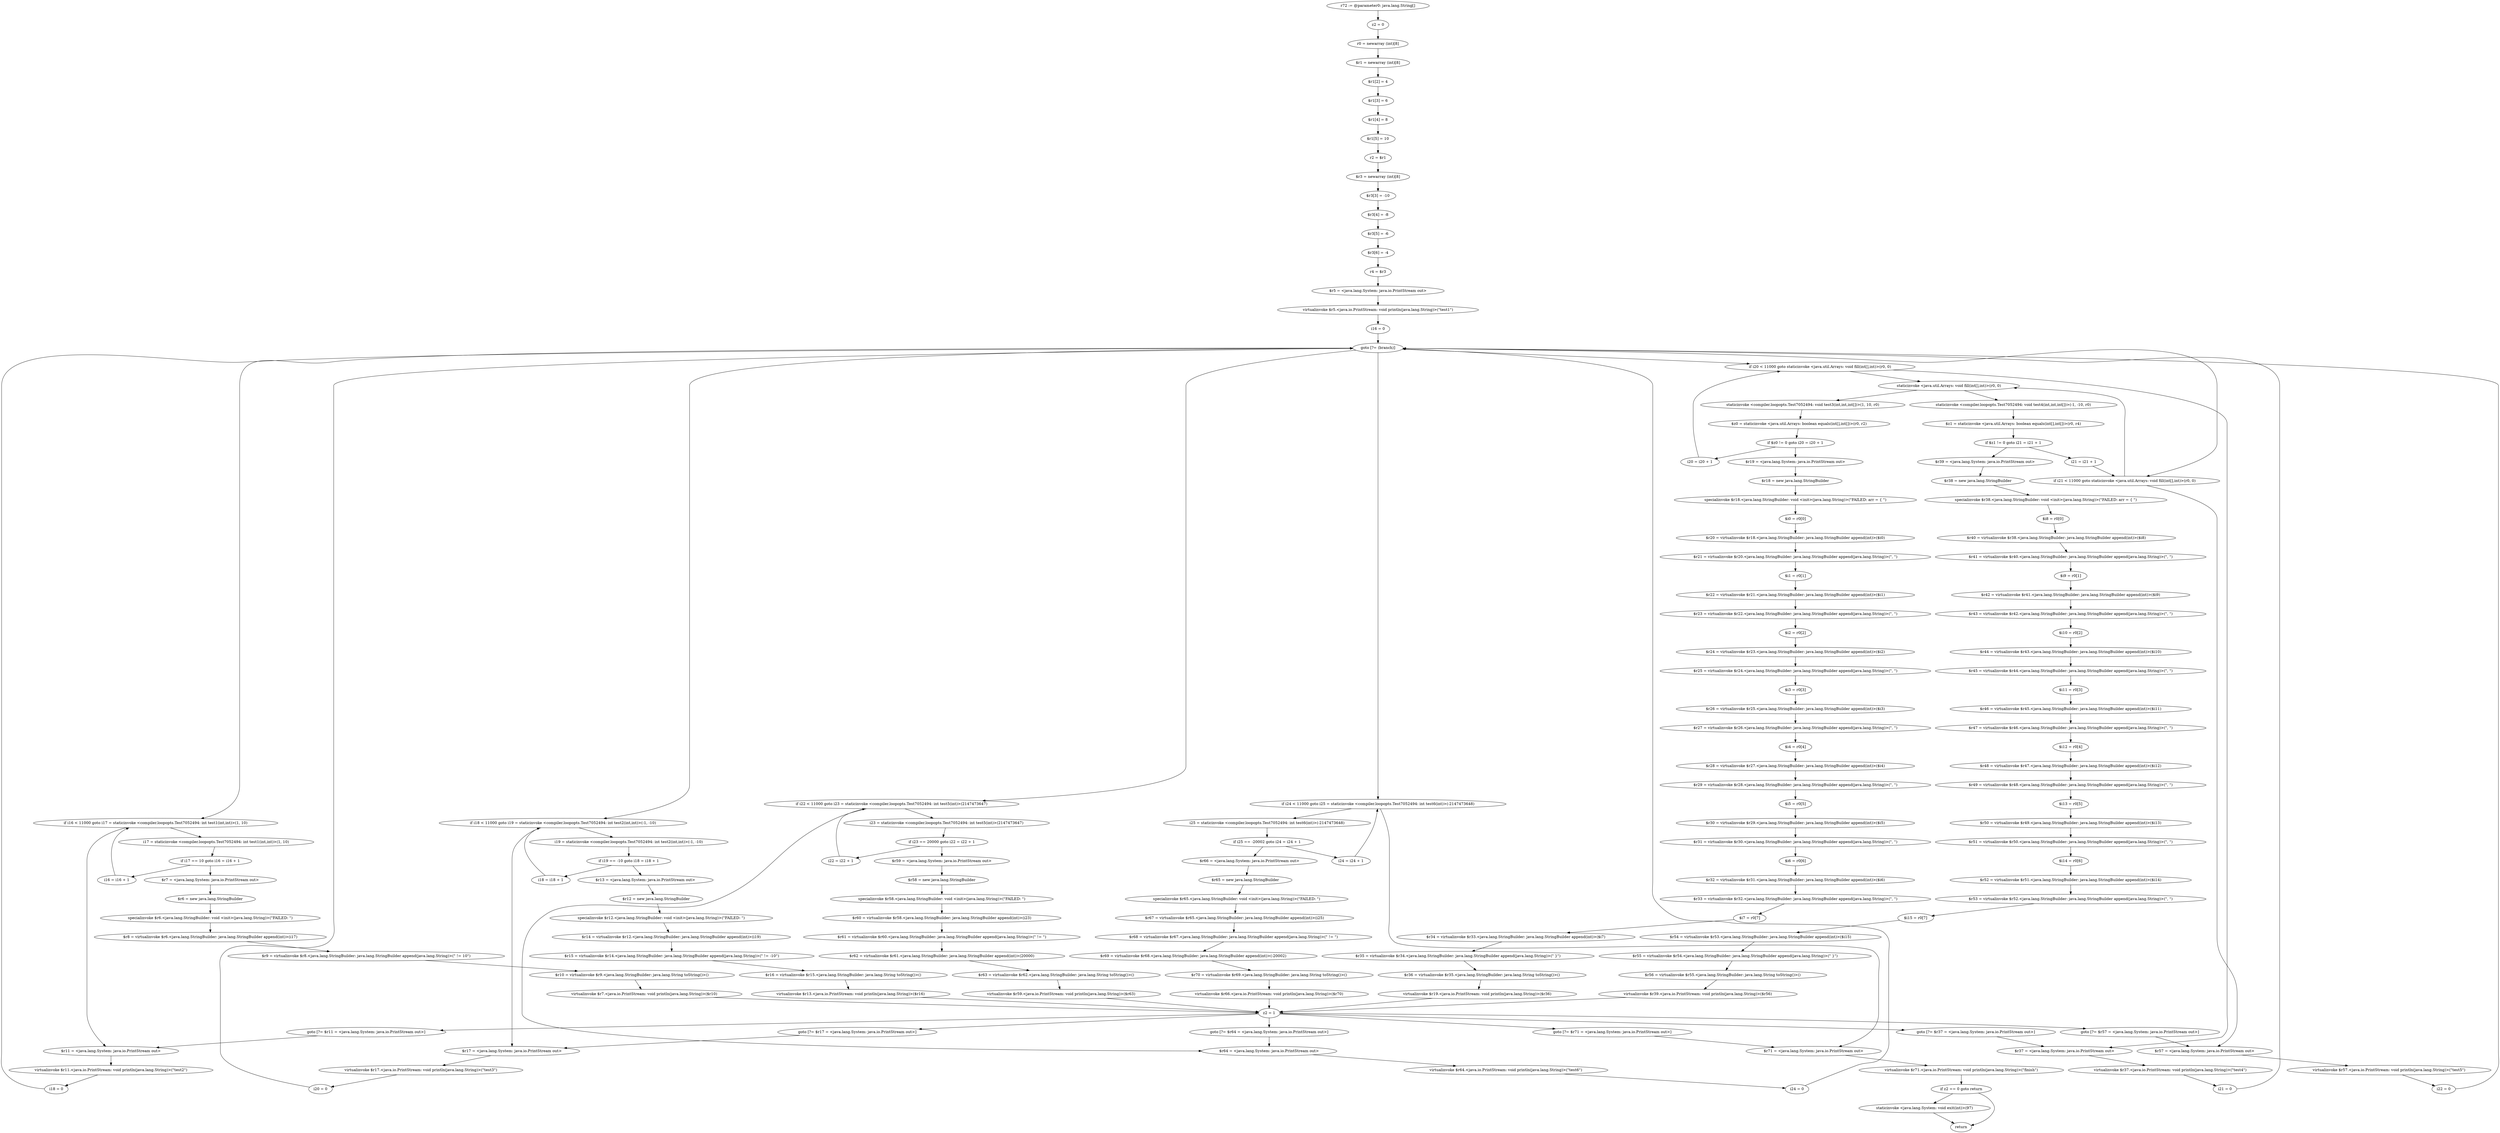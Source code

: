 digraph "unitGraph" {
    "r72 := @parameter0: java.lang.String[]"
    "z2 = 0"
    "r0 = newarray (int)[8]"
    "$r1 = newarray (int)[8]"
    "$r1[2] = 4"
    "$r1[3] = 6"
    "$r1[4] = 8"
    "$r1[5] = 10"
    "r2 = $r1"
    "$r3 = newarray (int)[8]"
    "$r3[3] = -10"
    "$r3[4] = -8"
    "$r3[5] = -6"
    "$r3[6] = -4"
    "r4 = $r3"
    "$r5 = <java.lang.System: java.io.PrintStream out>"
    "virtualinvoke $r5.<java.io.PrintStream: void println(java.lang.String)>(\"test1\")"
    "i16 = 0"
    "goto [?= (branch)]"
    "i17 = staticinvoke <compiler.loopopts.Test7052494: int test1(int,int)>(1, 10)"
    "if i17 == 10 goto i16 = i16 + 1"
    "$r7 = <java.lang.System: java.io.PrintStream out>"
    "$r6 = new java.lang.StringBuilder"
    "specialinvoke $r6.<java.lang.StringBuilder: void <init>(java.lang.String)>(\"FAILED: \")"
    "$r8 = virtualinvoke $r6.<java.lang.StringBuilder: java.lang.StringBuilder append(int)>(i17)"
    "$r9 = virtualinvoke $r8.<java.lang.StringBuilder: java.lang.StringBuilder append(java.lang.String)>(\" != 10\")"
    "$r10 = virtualinvoke $r9.<java.lang.StringBuilder: java.lang.String toString()>()"
    "virtualinvoke $r7.<java.io.PrintStream: void println(java.lang.String)>($r10)"
    "z2 = 1"
    "goto [?= $r11 = <java.lang.System: java.io.PrintStream out>]"
    "i16 = i16 + 1"
    "if i16 < 11000 goto i17 = staticinvoke <compiler.loopopts.Test7052494: int test1(int,int)>(1, 10)"
    "$r11 = <java.lang.System: java.io.PrintStream out>"
    "virtualinvoke $r11.<java.io.PrintStream: void println(java.lang.String)>(\"test2\")"
    "i18 = 0"
    "i19 = staticinvoke <compiler.loopopts.Test7052494: int test2(int,int)>(-1, -10)"
    "if i19 == -10 goto i18 = i18 + 1"
    "$r13 = <java.lang.System: java.io.PrintStream out>"
    "$r12 = new java.lang.StringBuilder"
    "specialinvoke $r12.<java.lang.StringBuilder: void <init>(java.lang.String)>(\"FAILED: \")"
    "$r14 = virtualinvoke $r12.<java.lang.StringBuilder: java.lang.StringBuilder append(int)>(i19)"
    "$r15 = virtualinvoke $r14.<java.lang.StringBuilder: java.lang.StringBuilder append(java.lang.String)>(\" != -10\")"
    "$r16 = virtualinvoke $r15.<java.lang.StringBuilder: java.lang.String toString()>()"
    "virtualinvoke $r13.<java.io.PrintStream: void println(java.lang.String)>($r16)"
    "goto [?= $r17 = <java.lang.System: java.io.PrintStream out>]"
    "i18 = i18 + 1"
    "if i18 < 11000 goto i19 = staticinvoke <compiler.loopopts.Test7052494: int test2(int,int)>(-1, -10)"
    "$r17 = <java.lang.System: java.io.PrintStream out>"
    "virtualinvoke $r17.<java.io.PrintStream: void println(java.lang.String)>(\"test3\")"
    "i20 = 0"
    "staticinvoke <java.util.Arrays: void fill(int[],int)>(r0, 0)"
    "staticinvoke <compiler.loopopts.Test7052494: void test3(int,int,int[])>(1, 10, r0)"
    "$z0 = staticinvoke <java.util.Arrays: boolean equals(int[],int[])>(r0, r2)"
    "if $z0 != 0 goto i20 = i20 + 1"
    "$r19 = <java.lang.System: java.io.PrintStream out>"
    "$r18 = new java.lang.StringBuilder"
    "specialinvoke $r18.<java.lang.StringBuilder: void <init>(java.lang.String)>(\"FAILED: arr = { \")"
    "$i0 = r0[0]"
    "$r20 = virtualinvoke $r18.<java.lang.StringBuilder: java.lang.StringBuilder append(int)>($i0)"
    "$r21 = virtualinvoke $r20.<java.lang.StringBuilder: java.lang.StringBuilder append(java.lang.String)>(\", \")"
    "$i1 = r0[1]"
    "$r22 = virtualinvoke $r21.<java.lang.StringBuilder: java.lang.StringBuilder append(int)>($i1)"
    "$r23 = virtualinvoke $r22.<java.lang.StringBuilder: java.lang.StringBuilder append(java.lang.String)>(\", \")"
    "$i2 = r0[2]"
    "$r24 = virtualinvoke $r23.<java.lang.StringBuilder: java.lang.StringBuilder append(int)>($i2)"
    "$r25 = virtualinvoke $r24.<java.lang.StringBuilder: java.lang.StringBuilder append(java.lang.String)>(\", \")"
    "$i3 = r0[3]"
    "$r26 = virtualinvoke $r25.<java.lang.StringBuilder: java.lang.StringBuilder append(int)>($i3)"
    "$r27 = virtualinvoke $r26.<java.lang.StringBuilder: java.lang.StringBuilder append(java.lang.String)>(\", \")"
    "$i4 = r0[4]"
    "$r28 = virtualinvoke $r27.<java.lang.StringBuilder: java.lang.StringBuilder append(int)>($i4)"
    "$r29 = virtualinvoke $r28.<java.lang.StringBuilder: java.lang.StringBuilder append(java.lang.String)>(\", \")"
    "$i5 = r0[5]"
    "$r30 = virtualinvoke $r29.<java.lang.StringBuilder: java.lang.StringBuilder append(int)>($i5)"
    "$r31 = virtualinvoke $r30.<java.lang.StringBuilder: java.lang.StringBuilder append(java.lang.String)>(\", \")"
    "$i6 = r0[6]"
    "$r32 = virtualinvoke $r31.<java.lang.StringBuilder: java.lang.StringBuilder append(int)>($i6)"
    "$r33 = virtualinvoke $r32.<java.lang.StringBuilder: java.lang.StringBuilder append(java.lang.String)>(\", \")"
    "$i7 = r0[7]"
    "$r34 = virtualinvoke $r33.<java.lang.StringBuilder: java.lang.StringBuilder append(int)>($i7)"
    "$r35 = virtualinvoke $r34.<java.lang.StringBuilder: java.lang.StringBuilder append(java.lang.String)>(\" }\")"
    "$r36 = virtualinvoke $r35.<java.lang.StringBuilder: java.lang.String toString()>()"
    "virtualinvoke $r19.<java.io.PrintStream: void println(java.lang.String)>($r36)"
    "goto [?= $r37 = <java.lang.System: java.io.PrintStream out>]"
    "i20 = i20 + 1"
    "if i20 < 11000 goto staticinvoke <java.util.Arrays: void fill(int[],int)>(r0, 0)"
    "$r37 = <java.lang.System: java.io.PrintStream out>"
    "virtualinvoke $r37.<java.io.PrintStream: void println(java.lang.String)>(\"test4\")"
    "i21 = 0"
    "staticinvoke <compiler.loopopts.Test7052494: void test4(int,int,int[])>(-1, -10, r0)"
    "$z1 = staticinvoke <java.util.Arrays: boolean equals(int[],int[])>(r0, r4)"
    "if $z1 != 0 goto i21 = i21 + 1"
    "$r39 = <java.lang.System: java.io.PrintStream out>"
    "$r38 = new java.lang.StringBuilder"
    "specialinvoke $r38.<java.lang.StringBuilder: void <init>(java.lang.String)>(\"FAILED: arr = { \")"
    "$i8 = r0[0]"
    "$r40 = virtualinvoke $r38.<java.lang.StringBuilder: java.lang.StringBuilder append(int)>($i8)"
    "$r41 = virtualinvoke $r40.<java.lang.StringBuilder: java.lang.StringBuilder append(java.lang.String)>(\", \")"
    "$i9 = r0[1]"
    "$r42 = virtualinvoke $r41.<java.lang.StringBuilder: java.lang.StringBuilder append(int)>($i9)"
    "$r43 = virtualinvoke $r42.<java.lang.StringBuilder: java.lang.StringBuilder append(java.lang.String)>(\", \")"
    "$i10 = r0[2]"
    "$r44 = virtualinvoke $r43.<java.lang.StringBuilder: java.lang.StringBuilder append(int)>($i10)"
    "$r45 = virtualinvoke $r44.<java.lang.StringBuilder: java.lang.StringBuilder append(java.lang.String)>(\", \")"
    "$i11 = r0[3]"
    "$r46 = virtualinvoke $r45.<java.lang.StringBuilder: java.lang.StringBuilder append(int)>($i11)"
    "$r47 = virtualinvoke $r46.<java.lang.StringBuilder: java.lang.StringBuilder append(java.lang.String)>(\", \")"
    "$i12 = r0[4]"
    "$r48 = virtualinvoke $r47.<java.lang.StringBuilder: java.lang.StringBuilder append(int)>($i12)"
    "$r49 = virtualinvoke $r48.<java.lang.StringBuilder: java.lang.StringBuilder append(java.lang.String)>(\", \")"
    "$i13 = r0[5]"
    "$r50 = virtualinvoke $r49.<java.lang.StringBuilder: java.lang.StringBuilder append(int)>($i13)"
    "$r51 = virtualinvoke $r50.<java.lang.StringBuilder: java.lang.StringBuilder append(java.lang.String)>(\", \")"
    "$i14 = r0[6]"
    "$r52 = virtualinvoke $r51.<java.lang.StringBuilder: java.lang.StringBuilder append(int)>($i14)"
    "$r53 = virtualinvoke $r52.<java.lang.StringBuilder: java.lang.StringBuilder append(java.lang.String)>(\", \")"
    "$i15 = r0[7]"
    "$r54 = virtualinvoke $r53.<java.lang.StringBuilder: java.lang.StringBuilder append(int)>($i15)"
    "$r55 = virtualinvoke $r54.<java.lang.StringBuilder: java.lang.StringBuilder append(java.lang.String)>(\" }\")"
    "$r56 = virtualinvoke $r55.<java.lang.StringBuilder: java.lang.String toString()>()"
    "virtualinvoke $r39.<java.io.PrintStream: void println(java.lang.String)>($r56)"
    "goto [?= $r57 = <java.lang.System: java.io.PrintStream out>]"
    "i21 = i21 + 1"
    "if i21 < 11000 goto staticinvoke <java.util.Arrays: void fill(int[],int)>(r0, 0)"
    "$r57 = <java.lang.System: java.io.PrintStream out>"
    "virtualinvoke $r57.<java.io.PrintStream: void println(java.lang.String)>(\"test5\")"
    "i22 = 0"
    "i23 = staticinvoke <compiler.loopopts.Test7052494: int test5(int)>(2147473647)"
    "if i23 == 20000 goto i22 = i22 + 1"
    "$r59 = <java.lang.System: java.io.PrintStream out>"
    "$r58 = new java.lang.StringBuilder"
    "specialinvoke $r58.<java.lang.StringBuilder: void <init>(java.lang.String)>(\"FAILED: \")"
    "$r60 = virtualinvoke $r58.<java.lang.StringBuilder: java.lang.StringBuilder append(int)>(i23)"
    "$r61 = virtualinvoke $r60.<java.lang.StringBuilder: java.lang.StringBuilder append(java.lang.String)>(\" != \")"
    "$r62 = virtualinvoke $r61.<java.lang.StringBuilder: java.lang.StringBuilder append(int)>(20000)"
    "$r63 = virtualinvoke $r62.<java.lang.StringBuilder: java.lang.String toString()>()"
    "virtualinvoke $r59.<java.io.PrintStream: void println(java.lang.String)>($r63)"
    "goto [?= $r64 = <java.lang.System: java.io.PrintStream out>]"
    "i22 = i22 + 1"
    "if i22 < 11000 goto i23 = staticinvoke <compiler.loopopts.Test7052494: int test5(int)>(2147473647)"
    "$r64 = <java.lang.System: java.io.PrintStream out>"
    "virtualinvoke $r64.<java.io.PrintStream: void println(java.lang.String)>(\"test6\")"
    "i24 = 0"
    "i25 = staticinvoke <compiler.loopopts.Test7052494: int test6(int)>(-2147473648)"
    "if i25 == -20002 goto i24 = i24 + 1"
    "$r66 = <java.lang.System: java.io.PrintStream out>"
    "$r65 = new java.lang.StringBuilder"
    "specialinvoke $r65.<java.lang.StringBuilder: void <init>(java.lang.String)>(\"FAILED: \")"
    "$r67 = virtualinvoke $r65.<java.lang.StringBuilder: java.lang.StringBuilder append(int)>(i25)"
    "$r68 = virtualinvoke $r67.<java.lang.StringBuilder: java.lang.StringBuilder append(java.lang.String)>(\" != \")"
    "$r69 = virtualinvoke $r68.<java.lang.StringBuilder: java.lang.StringBuilder append(int)>(-20002)"
    "$r70 = virtualinvoke $r69.<java.lang.StringBuilder: java.lang.String toString()>()"
    "virtualinvoke $r66.<java.io.PrintStream: void println(java.lang.String)>($r70)"
    "goto [?= $r71 = <java.lang.System: java.io.PrintStream out>]"
    "i24 = i24 + 1"
    "if i24 < 11000 goto i25 = staticinvoke <compiler.loopopts.Test7052494: int test6(int)>(-2147473648)"
    "$r71 = <java.lang.System: java.io.PrintStream out>"
    "virtualinvoke $r71.<java.io.PrintStream: void println(java.lang.String)>(\"finish\")"
    "if z2 == 0 goto return"
    "staticinvoke <java.lang.System: void exit(int)>(97)"
    "return"
    "r72 := @parameter0: java.lang.String[]"->"z2 = 0";
    "z2 = 0"->"r0 = newarray (int)[8]";
    "r0 = newarray (int)[8]"->"$r1 = newarray (int)[8]";
    "$r1 = newarray (int)[8]"->"$r1[2] = 4";
    "$r1[2] = 4"->"$r1[3] = 6";
    "$r1[3] = 6"->"$r1[4] = 8";
    "$r1[4] = 8"->"$r1[5] = 10";
    "$r1[5] = 10"->"r2 = $r1";
    "r2 = $r1"->"$r3 = newarray (int)[8]";
    "$r3 = newarray (int)[8]"->"$r3[3] = -10";
    "$r3[3] = -10"->"$r3[4] = -8";
    "$r3[4] = -8"->"$r3[5] = -6";
    "$r3[5] = -6"->"$r3[6] = -4";
    "$r3[6] = -4"->"r4 = $r3";
    "r4 = $r3"->"$r5 = <java.lang.System: java.io.PrintStream out>";
    "$r5 = <java.lang.System: java.io.PrintStream out>"->"virtualinvoke $r5.<java.io.PrintStream: void println(java.lang.String)>(\"test1\")";
    "virtualinvoke $r5.<java.io.PrintStream: void println(java.lang.String)>(\"test1\")"->"i16 = 0";
    "i16 = 0"->"goto [?= (branch)]";
    "goto [?= (branch)]"->"if i16 < 11000 goto i17 = staticinvoke <compiler.loopopts.Test7052494: int test1(int,int)>(1, 10)";
    "i17 = staticinvoke <compiler.loopopts.Test7052494: int test1(int,int)>(1, 10)"->"if i17 == 10 goto i16 = i16 + 1";
    "if i17 == 10 goto i16 = i16 + 1"->"$r7 = <java.lang.System: java.io.PrintStream out>";
    "if i17 == 10 goto i16 = i16 + 1"->"i16 = i16 + 1";
    "$r7 = <java.lang.System: java.io.PrintStream out>"->"$r6 = new java.lang.StringBuilder";
    "$r6 = new java.lang.StringBuilder"->"specialinvoke $r6.<java.lang.StringBuilder: void <init>(java.lang.String)>(\"FAILED: \")";
    "specialinvoke $r6.<java.lang.StringBuilder: void <init>(java.lang.String)>(\"FAILED: \")"->"$r8 = virtualinvoke $r6.<java.lang.StringBuilder: java.lang.StringBuilder append(int)>(i17)";
    "$r8 = virtualinvoke $r6.<java.lang.StringBuilder: java.lang.StringBuilder append(int)>(i17)"->"$r9 = virtualinvoke $r8.<java.lang.StringBuilder: java.lang.StringBuilder append(java.lang.String)>(\" != 10\")";
    "$r9 = virtualinvoke $r8.<java.lang.StringBuilder: java.lang.StringBuilder append(java.lang.String)>(\" != 10\")"->"$r10 = virtualinvoke $r9.<java.lang.StringBuilder: java.lang.String toString()>()";
    "$r10 = virtualinvoke $r9.<java.lang.StringBuilder: java.lang.String toString()>()"->"virtualinvoke $r7.<java.io.PrintStream: void println(java.lang.String)>($r10)";
    "virtualinvoke $r7.<java.io.PrintStream: void println(java.lang.String)>($r10)"->"z2 = 1";
    "z2 = 1"->"goto [?= $r11 = <java.lang.System: java.io.PrintStream out>]";
    "goto [?= $r11 = <java.lang.System: java.io.PrintStream out>]"->"$r11 = <java.lang.System: java.io.PrintStream out>";
    "i16 = i16 + 1"->"if i16 < 11000 goto i17 = staticinvoke <compiler.loopopts.Test7052494: int test1(int,int)>(1, 10)";
    "if i16 < 11000 goto i17 = staticinvoke <compiler.loopopts.Test7052494: int test1(int,int)>(1, 10)"->"$r11 = <java.lang.System: java.io.PrintStream out>";
    "if i16 < 11000 goto i17 = staticinvoke <compiler.loopopts.Test7052494: int test1(int,int)>(1, 10)"->"i17 = staticinvoke <compiler.loopopts.Test7052494: int test1(int,int)>(1, 10)";
    "$r11 = <java.lang.System: java.io.PrintStream out>"->"virtualinvoke $r11.<java.io.PrintStream: void println(java.lang.String)>(\"test2\")";
    "virtualinvoke $r11.<java.io.PrintStream: void println(java.lang.String)>(\"test2\")"->"i18 = 0";
    "i18 = 0"->"goto [?= (branch)]";
    "goto [?= (branch)]"->"if i18 < 11000 goto i19 = staticinvoke <compiler.loopopts.Test7052494: int test2(int,int)>(-1, -10)";
    "i19 = staticinvoke <compiler.loopopts.Test7052494: int test2(int,int)>(-1, -10)"->"if i19 == -10 goto i18 = i18 + 1";
    "if i19 == -10 goto i18 = i18 + 1"->"$r13 = <java.lang.System: java.io.PrintStream out>";
    "if i19 == -10 goto i18 = i18 + 1"->"i18 = i18 + 1";
    "$r13 = <java.lang.System: java.io.PrintStream out>"->"$r12 = new java.lang.StringBuilder";
    "$r12 = new java.lang.StringBuilder"->"specialinvoke $r12.<java.lang.StringBuilder: void <init>(java.lang.String)>(\"FAILED: \")";
    "specialinvoke $r12.<java.lang.StringBuilder: void <init>(java.lang.String)>(\"FAILED: \")"->"$r14 = virtualinvoke $r12.<java.lang.StringBuilder: java.lang.StringBuilder append(int)>(i19)";
    "$r14 = virtualinvoke $r12.<java.lang.StringBuilder: java.lang.StringBuilder append(int)>(i19)"->"$r15 = virtualinvoke $r14.<java.lang.StringBuilder: java.lang.StringBuilder append(java.lang.String)>(\" != -10\")";
    "$r15 = virtualinvoke $r14.<java.lang.StringBuilder: java.lang.StringBuilder append(java.lang.String)>(\" != -10\")"->"$r16 = virtualinvoke $r15.<java.lang.StringBuilder: java.lang.String toString()>()";
    "$r16 = virtualinvoke $r15.<java.lang.StringBuilder: java.lang.String toString()>()"->"virtualinvoke $r13.<java.io.PrintStream: void println(java.lang.String)>($r16)";
    "virtualinvoke $r13.<java.io.PrintStream: void println(java.lang.String)>($r16)"->"z2 = 1";
    "z2 = 1"->"goto [?= $r17 = <java.lang.System: java.io.PrintStream out>]";
    "goto [?= $r17 = <java.lang.System: java.io.PrintStream out>]"->"$r17 = <java.lang.System: java.io.PrintStream out>";
    "i18 = i18 + 1"->"if i18 < 11000 goto i19 = staticinvoke <compiler.loopopts.Test7052494: int test2(int,int)>(-1, -10)";
    "if i18 < 11000 goto i19 = staticinvoke <compiler.loopopts.Test7052494: int test2(int,int)>(-1, -10)"->"$r17 = <java.lang.System: java.io.PrintStream out>";
    "if i18 < 11000 goto i19 = staticinvoke <compiler.loopopts.Test7052494: int test2(int,int)>(-1, -10)"->"i19 = staticinvoke <compiler.loopopts.Test7052494: int test2(int,int)>(-1, -10)";
    "$r17 = <java.lang.System: java.io.PrintStream out>"->"virtualinvoke $r17.<java.io.PrintStream: void println(java.lang.String)>(\"test3\")";
    "virtualinvoke $r17.<java.io.PrintStream: void println(java.lang.String)>(\"test3\")"->"i20 = 0";
    "i20 = 0"->"goto [?= (branch)]";
    "goto [?= (branch)]"->"if i20 < 11000 goto staticinvoke <java.util.Arrays: void fill(int[],int)>(r0, 0)";
    "staticinvoke <java.util.Arrays: void fill(int[],int)>(r0, 0)"->"staticinvoke <compiler.loopopts.Test7052494: void test3(int,int,int[])>(1, 10, r0)";
    "staticinvoke <compiler.loopopts.Test7052494: void test3(int,int,int[])>(1, 10, r0)"->"$z0 = staticinvoke <java.util.Arrays: boolean equals(int[],int[])>(r0, r2)";
    "$z0 = staticinvoke <java.util.Arrays: boolean equals(int[],int[])>(r0, r2)"->"if $z0 != 0 goto i20 = i20 + 1";
    "if $z0 != 0 goto i20 = i20 + 1"->"$r19 = <java.lang.System: java.io.PrintStream out>";
    "if $z0 != 0 goto i20 = i20 + 1"->"i20 = i20 + 1";
    "$r19 = <java.lang.System: java.io.PrintStream out>"->"$r18 = new java.lang.StringBuilder";
    "$r18 = new java.lang.StringBuilder"->"specialinvoke $r18.<java.lang.StringBuilder: void <init>(java.lang.String)>(\"FAILED: arr = { \")";
    "specialinvoke $r18.<java.lang.StringBuilder: void <init>(java.lang.String)>(\"FAILED: arr = { \")"->"$i0 = r0[0]";
    "$i0 = r0[0]"->"$r20 = virtualinvoke $r18.<java.lang.StringBuilder: java.lang.StringBuilder append(int)>($i0)";
    "$r20 = virtualinvoke $r18.<java.lang.StringBuilder: java.lang.StringBuilder append(int)>($i0)"->"$r21 = virtualinvoke $r20.<java.lang.StringBuilder: java.lang.StringBuilder append(java.lang.String)>(\", \")";
    "$r21 = virtualinvoke $r20.<java.lang.StringBuilder: java.lang.StringBuilder append(java.lang.String)>(\", \")"->"$i1 = r0[1]";
    "$i1 = r0[1]"->"$r22 = virtualinvoke $r21.<java.lang.StringBuilder: java.lang.StringBuilder append(int)>($i1)";
    "$r22 = virtualinvoke $r21.<java.lang.StringBuilder: java.lang.StringBuilder append(int)>($i1)"->"$r23 = virtualinvoke $r22.<java.lang.StringBuilder: java.lang.StringBuilder append(java.lang.String)>(\", \")";
    "$r23 = virtualinvoke $r22.<java.lang.StringBuilder: java.lang.StringBuilder append(java.lang.String)>(\", \")"->"$i2 = r0[2]";
    "$i2 = r0[2]"->"$r24 = virtualinvoke $r23.<java.lang.StringBuilder: java.lang.StringBuilder append(int)>($i2)";
    "$r24 = virtualinvoke $r23.<java.lang.StringBuilder: java.lang.StringBuilder append(int)>($i2)"->"$r25 = virtualinvoke $r24.<java.lang.StringBuilder: java.lang.StringBuilder append(java.lang.String)>(\", \")";
    "$r25 = virtualinvoke $r24.<java.lang.StringBuilder: java.lang.StringBuilder append(java.lang.String)>(\", \")"->"$i3 = r0[3]";
    "$i3 = r0[3]"->"$r26 = virtualinvoke $r25.<java.lang.StringBuilder: java.lang.StringBuilder append(int)>($i3)";
    "$r26 = virtualinvoke $r25.<java.lang.StringBuilder: java.lang.StringBuilder append(int)>($i3)"->"$r27 = virtualinvoke $r26.<java.lang.StringBuilder: java.lang.StringBuilder append(java.lang.String)>(\", \")";
    "$r27 = virtualinvoke $r26.<java.lang.StringBuilder: java.lang.StringBuilder append(java.lang.String)>(\", \")"->"$i4 = r0[4]";
    "$i4 = r0[4]"->"$r28 = virtualinvoke $r27.<java.lang.StringBuilder: java.lang.StringBuilder append(int)>($i4)";
    "$r28 = virtualinvoke $r27.<java.lang.StringBuilder: java.lang.StringBuilder append(int)>($i4)"->"$r29 = virtualinvoke $r28.<java.lang.StringBuilder: java.lang.StringBuilder append(java.lang.String)>(\", \")";
    "$r29 = virtualinvoke $r28.<java.lang.StringBuilder: java.lang.StringBuilder append(java.lang.String)>(\", \")"->"$i5 = r0[5]";
    "$i5 = r0[5]"->"$r30 = virtualinvoke $r29.<java.lang.StringBuilder: java.lang.StringBuilder append(int)>($i5)";
    "$r30 = virtualinvoke $r29.<java.lang.StringBuilder: java.lang.StringBuilder append(int)>($i5)"->"$r31 = virtualinvoke $r30.<java.lang.StringBuilder: java.lang.StringBuilder append(java.lang.String)>(\", \")";
    "$r31 = virtualinvoke $r30.<java.lang.StringBuilder: java.lang.StringBuilder append(java.lang.String)>(\", \")"->"$i6 = r0[6]";
    "$i6 = r0[6]"->"$r32 = virtualinvoke $r31.<java.lang.StringBuilder: java.lang.StringBuilder append(int)>($i6)";
    "$r32 = virtualinvoke $r31.<java.lang.StringBuilder: java.lang.StringBuilder append(int)>($i6)"->"$r33 = virtualinvoke $r32.<java.lang.StringBuilder: java.lang.StringBuilder append(java.lang.String)>(\", \")";
    "$r33 = virtualinvoke $r32.<java.lang.StringBuilder: java.lang.StringBuilder append(java.lang.String)>(\", \")"->"$i7 = r0[7]";
    "$i7 = r0[7]"->"$r34 = virtualinvoke $r33.<java.lang.StringBuilder: java.lang.StringBuilder append(int)>($i7)";
    "$r34 = virtualinvoke $r33.<java.lang.StringBuilder: java.lang.StringBuilder append(int)>($i7)"->"$r35 = virtualinvoke $r34.<java.lang.StringBuilder: java.lang.StringBuilder append(java.lang.String)>(\" }\")";
    "$r35 = virtualinvoke $r34.<java.lang.StringBuilder: java.lang.StringBuilder append(java.lang.String)>(\" }\")"->"$r36 = virtualinvoke $r35.<java.lang.StringBuilder: java.lang.String toString()>()";
    "$r36 = virtualinvoke $r35.<java.lang.StringBuilder: java.lang.String toString()>()"->"virtualinvoke $r19.<java.io.PrintStream: void println(java.lang.String)>($r36)";
    "virtualinvoke $r19.<java.io.PrintStream: void println(java.lang.String)>($r36)"->"z2 = 1";
    "z2 = 1"->"goto [?= $r37 = <java.lang.System: java.io.PrintStream out>]";
    "goto [?= $r37 = <java.lang.System: java.io.PrintStream out>]"->"$r37 = <java.lang.System: java.io.PrintStream out>";
    "i20 = i20 + 1"->"if i20 < 11000 goto staticinvoke <java.util.Arrays: void fill(int[],int)>(r0, 0)";
    "if i20 < 11000 goto staticinvoke <java.util.Arrays: void fill(int[],int)>(r0, 0)"->"$r37 = <java.lang.System: java.io.PrintStream out>";
    "if i20 < 11000 goto staticinvoke <java.util.Arrays: void fill(int[],int)>(r0, 0)"->"staticinvoke <java.util.Arrays: void fill(int[],int)>(r0, 0)";
    "$r37 = <java.lang.System: java.io.PrintStream out>"->"virtualinvoke $r37.<java.io.PrintStream: void println(java.lang.String)>(\"test4\")";
    "virtualinvoke $r37.<java.io.PrintStream: void println(java.lang.String)>(\"test4\")"->"i21 = 0";
    "i21 = 0"->"goto [?= (branch)]";
    "goto [?= (branch)]"->"if i21 < 11000 goto staticinvoke <java.util.Arrays: void fill(int[],int)>(r0, 0)";
    "staticinvoke <java.util.Arrays: void fill(int[],int)>(r0, 0)"->"staticinvoke <compiler.loopopts.Test7052494: void test4(int,int,int[])>(-1, -10, r0)";
    "staticinvoke <compiler.loopopts.Test7052494: void test4(int,int,int[])>(-1, -10, r0)"->"$z1 = staticinvoke <java.util.Arrays: boolean equals(int[],int[])>(r0, r4)";
    "$z1 = staticinvoke <java.util.Arrays: boolean equals(int[],int[])>(r0, r4)"->"if $z1 != 0 goto i21 = i21 + 1";
    "if $z1 != 0 goto i21 = i21 + 1"->"$r39 = <java.lang.System: java.io.PrintStream out>";
    "if $z1 != 0 goto i21 = i21 + 1"->"i21 = i21 + 1";
    "$r39 = <java.lang.System: java.io.PrintStream out>"->"$r38 = new java.lang.StringBuilder";
    "$r38 = new java.lang.StringBuilder"->"specialinvoke $r38.<java.lang.StringBuilder: void <init>(java.lang.String)>(\"FAILED: arr = { \")";
    "specialinvoke $r38.<java.lang.StringBuilder: void <init>(java.lang.String)>(\"FAILED: arr = { \")"->"$i8 = r0[0]";
    "$i8 = r0[0]"->"$r40 = virtualinvoke $r38.<java.lang.StringBuilder: java.lang.StringBuilder append(int)>($i8)";
    "$r40 = virtualinvoke $r38.<java.lang.StringBuilder: java.lang.StringBuilder append(int)>($i8)"->"$r41 = virtualinvoke $r40.<java.lang.StringBuilder: java.lang.StringBuilder append(java.lang.String)>(\", \")";
    "$r41 = virtualinvoke $r40.<java.lang.StringBuilder: java.lang.StringBuilder append(java.lang.String)>(\", \")"->"$i9 = r0[1]";
    "$i9 = r0[1]"->"$r42 = virtualinvoke $r41.<java.lang.StringBuilder: java.lang.StringBuilder append(int)>($i9)";
    "$r42 = virtualinvoke $r41.<java.lang.StringBuilder: java.lang.StringBuilder append(int)>($i9)"->"$r43 = virtualinvoke $r42.<java.lang.StringBuilder: java.lang.StringBuilder append(java.lang.String)>(\", \")";
    "$r43 = virtualinvoke $r42.<java.lang.StringBuilder: java.lang.StringBuilder append(java.lang.String)>(\", \")"->"$i10 = r0[2]";
    "$i10 = r0[2]"->"$r44 = virtualinvoke $r43.<java.lang.StringBuilder: java.lang.StringBuilder append(int)>($i10)";
    "$r44 = virtualinvoke $r43.<java.lang.StringBuilder: java.lang.StringBuilder append(int)>($i10)"->"$r45 = virtualinvoke $r44.<java.lang.StringBuilder: java.lang.StringBuilder append(java.lang.String)>(\", \")";
    "$r45 = virtualinvoke $r44.<java.lang.StringBuilder: java.lang.StringBuilder append(java.lang.String)>(\", \")"->"$i11 = r0[3]";
    "$i11 = r0[3]"->"$r46 = virtualinvoke $r45.<java.lang.StringBuilder: java.lang.StringBuilder append(int)>($i11)";
    "$r46 = virtualinvoke $r45.<java.lang.StringBuilder: java.lang.StringBuilder append(int)>($i11)"->"$r47 = virtualinvoke $r46.<java.lang.StringBuilder: java.lang.StringBuilder append(java.lang.String)>(\", \")";
    "$r47 = virtualinvoke $r46.<java.lang.StringBuilder: java.lang.StringBuilder append(java.lang.String)>(\", \")"->"$i12 = r0[4]";
    "$i12 = r0[4]"->"$r48 = virtualinvoke $r47.<java.lang.StringBuilder: java.lang.StringBuilder append(int)>($i12)";
    "$r48 = virtualinvoke $r47.<java.lang.StringBuilder: java.lang.StringBuilder append(int)>($i12)"->"$r49 = virtualinvoke $r48.<java.lang.StringBuilder: java.lang.StringBuilder append(java.lang.String)>(\", \")";
    "$r49 = virtualinvoke $r48.<java.lang.StringBuilder: java.lang.StringBuilder append(java.lang.String)>(\", \")"->"$i13 = r0[5]";
    "$i13 = r0[5]"->"$r50 = virtualinvoke $r49.<java.lang.StringBuilder: java.lang.StringBuilder append(int)>($i13)";
    "$r50 = virtualinvoke $r49.<java.lang.StringBuilder: java.lang.StringBuilder append(int)>($i13)"->"$r51 = virtualinvoke $r50.<java.lang.StringBuilder: java.lang.StringBuilder append(java.lang.String)>(\", \")";
    "$r51 = virtualinvoke $r50.<java.lang.StringBuilder: java.lang.StringBuilder append(java.lang.String)>(\", \")"->"$i14 = r0[6]";
    "$i14 = r0[6]"->"$r52 = virtualinvoke $r51.<java.lang.StringBuilder: java.lang.StringBuilder append(int)>($i14)";
    "$r52 = virtualinvoke $r51.<java.lang.StringBuilder: java.lang.StringBuilder append(int)>($i14)"->"$r53 = virtualinvoke $r52.<java.lang.StringBuilder: java.lang.StringBuilder append(java.lang.String)>(\", \")";
    "$r53 = virtualinvoke $r52.<java.lang.StringBuilder: java.lang.StringBuilder append(java.lang.String)>(\", \")"->"$i15 = r0[7]";
    "$i15 = r0[7]"->"$r54 = virtualinvoke $r53.<java.lang.StringBuilder: java.lang.StringBuilder append(int)>($i15)";
    "$r54 = virtualinvoke $r53.<java.lang.StringBuilder: java.lang.StringBuilder append(int)>($i15)"->"$r55 = virtualinvoke $r54.<java.lang.StringBuilder: java.lang.StringBuilder append(java.lang.String)>(\" }\")";
    "$r55 = virtualinvoke $r54.<java.lang.StringBuilder: java.lang.StringBuilder append(java.lang.String)>(\" }\")"->"$r56 = virtualinvoke $r55.<java.lang.StringBuilder: java.lang.String toString()>()";
    "$r56 = virtualinvoke $r55.<java.lang.StringBuilder: java.lang.String toString()>()"->"virtualinvoke $r39.<java.io.PrintStream: void println(java.lang.String)>($r56)";
    "virtualinvoke $r39.<java.io.PrintStream: void println(java.lang.String)>($r56)"->"z2 = 1";
    "z2 = 1"->"goto [?= $r57 = <java.lang.System: java.io.PrintStream out>]";
    "goto [?= $r57 = <java.lang.System: java.io.PrintStream out>]"->"$r57 = <java.lang.System: java.io.PrintStream out>";
    "i21 = i21 + 1"->"if i21 < 11000 goto staticinvoke <java.util.Arrays: void fill(int[],int)>(r0, 0)";
    "if i21 < 11000 goto staticinvoke <java.util.Arrays: void fill(int[],int)>(r0, 0)"->"$r57 = <java.lang.System: java.io.PrintStream out>";
    "if i21 < 11000 goto staticinvoke <java.util.Arrays: void fill(int[],int)>(r0, 0)"->"staticinvoke <java.util.Arrays: void fill(int[],int)>(r0, 0)";
    "$r57 = <java.lang.System: java.io.PrintStream out>"->"virtualinvoke $r57.<java.io.PrintStream: void println(java.lang.String)>(\"test5\")";
    "virtualinvoke $r57.<java.io.PrintStream: void println(java.lang.String)>(\"test5\")"->"i22 = 0";
    "i22 = 0"->"goto [?= (branch)]";
    "goto [?= (branch)]"->"if i22 < 11000 goto i23 = staticinvoke <compiler.loopopts.Test7052494: int test5(int)>(2147473647)";
    "i23 = staticinvoke <compiler.loopopts.Test7052494: int test5(int)>(2147473647)"->"if i23 == 20000 goto i22 = i22 + 1";
    "if i23 == 20000 goto i22 = i22 + 1"->"$r59 = <java.lang.System: java.io.PrintStream out>";
    "if i23 == 20000 goto i22 = i22 + 1"->"i22 = i22 + 1";
    "$r59 = <java.lang.System: java.io.PrintStream out>"->"$r58 = new java.lang.StringBuilder";
    "$r58 = new java.lang.StringBuilder"->"specialinvoke $r58.<java.lang.StringBuilder: void <init>(java.lang.String)>(\"FAILED: \")";
    "specialinvoke $r58.<java.lang.StringBuilder: void <init>(java.lang.String)>(\"FAILED: \")"->"$r60 = virtualinvoke $r58.<java.lang.StringBuilder: java.lang.StringBuilder append(int)>(i23)";
    "$r60 = virtualinvoke $r58.<java.lang.StringBuilder: java.lang.StringBuilder append(int)>(i23)"->"$r61 = virtualinvoke $r60.<java.lang.StringBuilder: java.lang.StringBuilder append(java.lang.String)>(\" != \")";
    "$r61 = virtualinvoke $r60.<java.lang.StringBuilder: java.lang.StringBuilder append(java.lang.String)>(\" != \")"->"$r62 = virtualinvoke $r61.<java.lang.StringBuilder: java.lang.StringBuilder append(int)>(20000)";
    "$r62 = virtualinvoke $r61.<java.lang.StringBuilder: java.lang.StringBuilder append(int)>(20000)"->"$r63 = virtualinvoke $r62.<java.lang.StringBuilder: java.lang.String toString()>()";
    "$r63 = virtualinvoke $r62.<java.lang.StringBuilder: java.lang.String toString()>()"->"virtualinvoke $r59.<java.io.PrintStream: void println(java.lang.String)>($r63)";
    "virtualinvoke $r59.<java.io.PrintStream: void println(java.lang.String)>($r63)"->"z2 = 1";
    "z2 = 1"->"goto [?= $r64 = <java.lang.System: java.io.PrintStream out>]";
    "goto [?= $r64 = <java.lang.System: java.io.PrintStream out>]"->"$r64 = <java.lang.System: java.io.PrintStream out>";
    "i22 = i22 + 1"->"if i22 < 11000 goto i23 = staticinvoke <compiler.loopopts.Test7052494: int test5(int)>(2147473647)";
    "if i22 < 11000 goto i23 = staticinvoke <compiler.loopopts.Test7052494: int test5(int)>(2147473647)"->"$r64 = <java.lang.System: java.io.PrintStream out>";
    "if i22 < 11000 goto i23 = staticinvoke <compiler.loopopts.Test7052494: int test5(int)>(2147473647)"->"i23 = staticinvoke <compiler.loopopts.Test7052494: int test5(int)>(2147473647)";
    "$r64 = <java.lang.System: java.io.PrintStream out>"->"virtualinvoke $r64.<java.io.PrintStream: void println(java.lang.String)>(\"test6\")";
    "virtualinvoke $r64.<java.io.PrintStream: void println(java.lang.String)>(\"test6\")"->"i24 = 0";
    "i24 = 0"->"goto [?= (branch)]";
    "goto [?= (branch)]"->"if i24 < 11000 goto i25 = staticinvoke <compiler.loopopts.Test7052494: int test6(int)>(-2147473648)";
    "i25 = staticinvoke <compiler.loopopts.Test7052494: int test6(int)>(-2147473648)"->"if i25 == -20002 goto i24 = i24 + 1";
    "if i25 == -20002 goto i24 = i24 + 1"->"$r66 = <java.lang.System: java.io.PrintStream out>";
    "if i25 == -20002 goto i24 = i24 + 1"->"i24 = i24 + 1";
    "$r66 = <java.lang.System: java.io.PrintStream out>"->"$r65 = new java.lang.StringBuilder";
    "$r65 = new java.lang.StringBuilder"->"specialinvoke $r65.<java.lang.StringBuilder: void <init>(java.lang.String)>(\"FAILED: \")";
    "specialinvoke $r65.<java.lang.StringBuilder: void <init>(java.lang.String)>(\"FAILED: \")"->"$r67 = virtualinvoke $r65.<java.lang.StringBuilder: java.lang.StringBuilder append(int)>(i25)";
    "$r67 = virtualinvoke $r65.<java.lang.StringBuilder: java.lang.StringBuilder append(int)>(i25)"->"$r68 = virtualinvoke $r67.<java.lang.StringBuilder: java.lang.StringBuilder append(java.lang.String)>(\" != \")";
    "$r68 = virtualinvoke $r67.<java.lang.StringBuilder: java.lang.StringBuilder append(java.lang.String)>(\" != \")"->"$r69 = virtualinvoke $r68.<java.lang.StringBuilder: java.lang.StringBuilder append(int)>(-20002)";
    "$r69 = virtualinvoke $r68.<java.lang.StringBuilder: java.lang.StringBuilder append(int)>(-20002)"->"$r70 = virtualinvoke $r69.<java.lang.StringBuilder: java.lang.String toString()>()";
    "$r70 = virtualinvoke $r69.<java.lang.StringBuilder: java.lang.String toString()>()"->"virtualinvoke $r66.<java.io.PrintStream: void println(java.lang.String)>($r70)";
    "virtualinvoke $r66.<java.io.PrintStream: void println(java.lang.String)>($r70)"->"z2 = 1";
    "z2 = 1"->"goto [?= $r71 = <java.lang.System: java.io.PrintStream out>]";
    "goto [?= $r71 = <java.lang.System: java.io.PrintStream out>]"->"$r71 = <java.lang.System: java.io.PrintStream out>";
    "i24 = i24 + 1"->"if i24 < 11000 goto i25 = staticinvoke <compiler.loopopts.Test7052494: int test6(int)>(-2147473648)";
    "if i24 < 11000 goto i25 = staticinvoke <compiler.loopopts.Test7052494: int test6(int)>(-2147473648)"->"$r71 = <java.lang.System: java.io.PrintStream out>";
    "if i24 < 11000 goto i25 = staticinvoke <compiler.loopopts.Test7052494: int test6(int)>(-2147473648)"->"i25 = staticinvoke <compiler.loopopts.Test7052494: int test6(int)>(-2147473648)";
    "$r71 = <java.lang.System: java.io.PrintStream out>"->"virtualinvoke $r71.<java.io.PrintStream: void println(java.lang.String)>(\"finish\")";
    "virtualinvoke $r71.<java.io.PrintStream: void println(java.lang.String)>(\"finish\")"->"if z2 == 0 goto return";
    "if z2 == 0 goto return"->"staticinvoke <java.lang.System: void exit(int)>(97)";
    "if z2 == 0 goto return"->"return";
    "staticinvoke <java.lang.System: void exit(int)>(97)"->"return";
}
